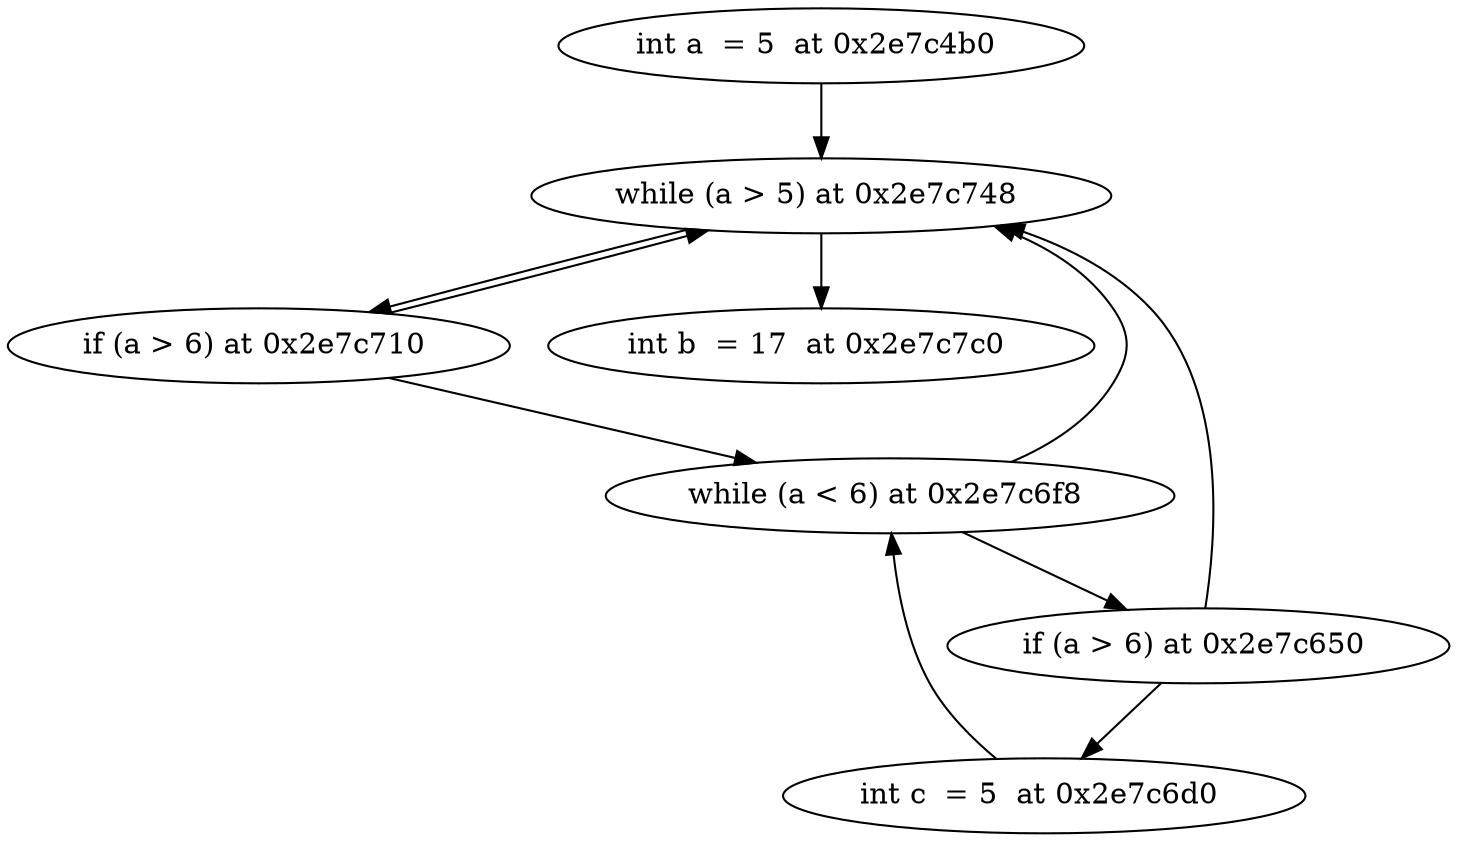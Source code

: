 digraph {
"int a  = 5  at 0x2e7c4b0 " -> "while (a > 5) at 0x2e7c748 "
"while (a > 5) at 0x2e7c748 " -> "if (a > 6) at 0x2e7c710 "
"while (a > 5) at 0x2e7c748 " -> "int b  = 17  at 0x2e7c7c0 "
"if (a > 6) at 0x2e7c710 " -> "while (a > 5) at 0x2e7c748 "
"if (a > 6) at 0x2e7c710 " -> "while (a < 6) at 0x2e7c6f8 "
"while (a < 6) at 0x2e7c6f8 " -> "while (a > 5) at 0x2e7c748 "
"while (a < 6) at 0x2e7c6f8 " -> "if (a > 6) at 0x2e7c650 "
"if (a > 6) at 0x2e7c650 " -> "while (a > 5) at 0x2e7c748 "
"if (a > 6) at 0x2e7c650 " -> "int c  = 5  at 0x2e7c6d0 "
"int c  = 5  at 0x2e7c6d0 " -> "while (a < 6) at 0x2e7c6f8 "
}